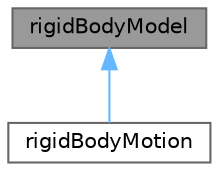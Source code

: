digraph "rigidBodyModel"
{
 // LATEX_PDF_SIZE
  bgcolor="transparent";
  edge [fontname=Helvetica,fontsize=10,labelfontname=Helvetica,labelfontsize=10];
  node [fontname=Helvetica,fontsize=10,shape=box,height=0.2,width=0.4];
  Node1 [id="Node000001",label="rigidBodyModel",height=0.2,width=0.4,color="gray40", fillcolor="grey60", style="filled", fontcolor="black",tooltip="Basic rigid-body model representing a system of rigid-bodies connected by 1-6 DoF joints."];
  Node1 -> Node2 [id="edge1_Node000001_Node000002",dir="back",color="steelblue1",style="solid",tooltip=" "];
  Node2 [id="Node000002",label="rigidBodyMotion",height=0.2,width=0.4,color="gray40", fillcolor="white", style="filled",URL="$classFoam_1_1RBD_1_1rigidBodyMotion.html",tooltip="Six degree of freedom motion for a rigid body."];
}
